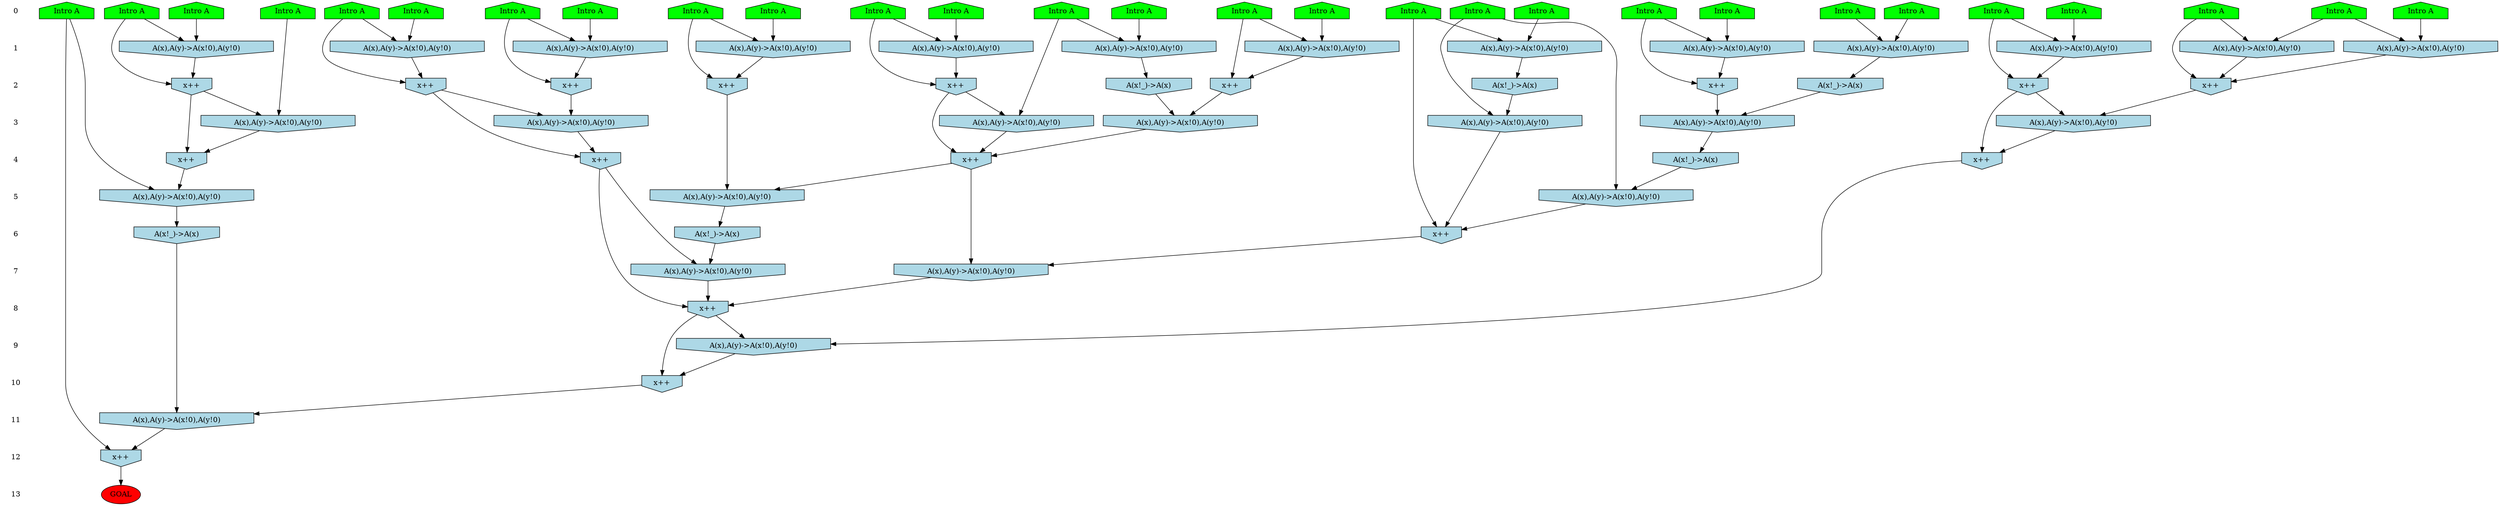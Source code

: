 /* Compression of 1 causal flows obtained in average at 2.570034E+00 t.u */
/* Compressed causal flows were: [784] */
digraph G{
 ranksep=.5 ; 
{ rank = same ; "0" [shape=plaintext] ; node_1 [label ="Intro A", shape=house, style=filled, fillcolor=green] ;
node_2 [label ="Intro A", shape=house, style=filled, fillcolor=green] ;
node_3 [label ="Intro A", shape=house, style=filled, fillcolor=green] ;
node_4 [label ="Intro A", shape=house, style=filled, fillcolor=green] ;
node_5 [label ="Intro A", shape=house, style=filled, fillcolor=green] ;
node_6 [label ="Intro A", shape=house, style=filled, fillcolor=green] ;
node_7 [label ="Intro A", shape=house, style=filled, fillcolor=green] ;
node_8 [label ="Intro A", shape=house, style=filled, fillcolor=green] ;
node_9 [label ="Intro A", shape=house, style=filled, fillcolor=green] ;
node_10 [label ="Intro A", shape=house, style=filled, fillcolor=green] ;
node_11 [label ="Intro A", shape=house, style=filled, fillcolor=green] ;
node_12 [label ="Intro A", shape=house, style=filled, fillcolor=green] ;
node_13 [label ="Intro A", shape=house, style=filled, fillcolor=green] ;
node_14 [label ="Intro A", shape=house, style=filled, fillcolor=green] ;
node_15 [label ="Intro A", shape=house, style=filled, fillcolor=green] ;
node_16 [label ="Intro A", shape=house, style=filled, fillcolor=green] ;
node_17 [label ="Intro A", shape=house, style=filled, fillcolor=green] ;
node_18 [label ="Intro A", shape=house, style=filled, fillcolor=green] ;
node_19 [label ="Intro A", shape=house, style=filled, fillcolor=green] ;
node_20 [label ="Intro A", shape=house, style=filled, fillcolor=green] ;
node_21 [label ="Intro A", shape=house, style=filled, fillcolor=green] ;
node_22 [label ="Intro A", shape=house, style=filled, fillcolor=green] ;
node_23 [label ="Intro A", shape=house, style=filled, fillcolor=green] ;
node_24 [label ="Intro A", shape=house, style=filled, fillcolor=green] ;
node_25 [label ="Intro A", shape=house, style=filled, fillcolor=green] ;
node_26 [label ="Intro A", shape=house, style=filled, fillcolor=green] ;
node_27 [label ="Intro A", shape=house, style=filled, fillcolor=green] ;
node_28 [label ="Intro A", shape=house, style=filled, fillcolor=green] ;
}
{ rank = same ; "1" [shape=plaintext] ; node_29 [label="A(x),A(y)->A(x!0),A(y!0)", shape=invhouse, style=filled, fillcolor = lightblue] ;
node_30 [label="A(x),A(y)->A(x!0),A(y!0)", shape=invhouse, style=filled, fillcolor = lightblue] ;
node_31 [label="A(x),A(y)->A(x!0),A(y!0)", shape=invhouse, style=filled, fillcolor = lightblue] ;
node_32 [label="A(x),A(y)->A(x!0),A(y!0)", shape=invhouse, style=filled, fillcolor = lightblue] ;
node_34 [label="A(x),A(y)->A(x!0),A(y!0)", shape=invhouse, style=filled, fillcolor = lightblue] ;
node_35 [label="A(x),A(y)->A(x!0),A(y!0)", shape=invhouse, style=filled, fillcolor = lightblue] ;
node_36 [label="A(x),A(y)->A(x!0),A(y!0)", shape=invhouse, style=filled, fillcolor = lightblue] ;
node_38 [label="A(x),A(y)->A(x!0),A(y!0)", shape=invhouse, style=filled, fillcolor = lightblue] ;
node_39 [label="A(x),A(y)->A(x!0),A(y!0)", shape=invhouse, style=filled, fillcolor = lightblue] ;
node_40 [label="A(x),A(y)->A(x!0),A(y!0)", shape=invhouse, style=filled, fillcolor = lightblue] ;
node_42 [label="A(x),A(y)->A(x!0),A(y!0)", shape=invhouse, style=filled, fillcolor = lightblue] ;
node_49 [label="A(x),A(y)->A(x!0),A(y!0)", shape=invhouse, style=filled, fillcolor = lightblue] ;
node_55 [label="A(x),A(y)->A(x!0),A(y!0)", shape=invhouse, style=filled, fillcolor = lightblue] ;
}
{ rank = same ; "2" [shape=plaintext] ; node_33 [label="x++", shape=invhouse, style=filled, fillcolor = lightblue] ;
node_41 [label="x++", shape=invhouse, style=filled, fillcolor = lightblue] ;
node_43 [label="x++", shape=invhouse, style=filled, fillcolor = lightblue] ;
node_44 [label="A(x!_)->A(x)", shape=invhouse, style=filled, fillcolor = lightblue] ;
node_45 [label="x++", shape=invhouse, style=filled, fillcolor = lightblue] ;
node_46 [label="x++", shape=invhouse, style=filled, fillcolor = lightblue] ;
node_47 [label="A(x!_)->A(x)", shape=invhouse, style=filled, fillcolor = lightblue] ;
node_48 [label="x++", shape=invhouse, style=filled, fillcolor = lightblue] ;
node_50 [label="x++", shape=invhouse, style=filled, fillcolor = lightblue] ;
node_52 [label="A(x!_)->A(x)", shape=invhouse, style=filled, fillcolor = lightblue] ;
node_56 [label="x++", shape=invhouse, style=filled, fillcolor = lightblue] ;
node_57 [label="x++", shape=invhouse, style=filled, fillcolor = lightblue] ;
}
{ rank = same ; "3" [shape=plaintext] ; node_37 [label="A(x),A(y)->A(x!0),A(y!0)", shape=invhouse, style=filled, fillcolor = lightblue] ;
node_51 [label="A(x),A(y)->A(x!0),A(y!0)", shape=invhouse, style=filled, fillcolor = lightblue] ;
node_53 [label="A(x),A(y)->A(x!0),A(y!0)", shape=invhouse, style=filled, fillcolor = lightblue] ;
node_58 [label="A(x),A(y)->A(x!0),A(y!0)", shape=invhouse, style=filled, fillcolor = lightblue] ;
node_59 [label="A(x),A(y)->A(x!0),A(y!0)", shape=invhouse, style=filled, fillcolor = lightblue] ;
node_61 [label="A(x),A(y)->A(x!0),A(y!0)", shape=invhouse, style=filled, fillcolor = lightblue] ;
node_64 [label="A(x),A(y)->A(x!0),A(y!0)", shape=invhouse, style=filled, fillcolor = lightblue] ;
}
{ rank = same ; "4" [shape=plaintext] ; node_54 [label="x++", shape=invhouse, style=filled, fillcolor = lightblue] ;
node_60 [label="x++", shape=invhouse, style=filled, fillcolor = lightblue] ;
node_63 [label="x++", shape=invhouse, style=filled, fillcolor = lightblue] ;
node_65 [label="A(x!_)->A(x)", shape=invhouse, style=filled, fillcolor = lightblue] ;
node_68 [label="x++", shape=invhouse, style=filled, fillcolor = lightblue] ;
}
{ rank = same ; "5" [shape=plaintext] ; node_62 [label="A(x),A(y)->A(x!0),A(y!0)", shape=invhouse, style=filled, fillcolor = lightblue] ;
node_66 [label="A(x),A(y)->A(x!0),A(y!0)", shape=invhouse, style=filled, fillcolor = lightblue] ;
node_72 [label="A(x),A(y)->A(x!0),A(y!0)", shape=invhouse, style=filled, fillcolor = lightblue] ;
}
{ rank = same ; "6" [shape=plaintext] ; node_67 [label="A(x!_)->A(x)", shape=invhouse, style=filled, fillcolor = lightblue] ;
node_70 [label="x++", shape=invhouse, style=filled, fillcolor = lightblue] ;
node_74 [label="A(x!_)->A(x)", shape=invhouse, style=filled, fillcolor = lightblue] ;
}
{ rank = same ; "7" [shape=plaintext] ; node_69 [label="A(x),A(y)->A(x!0),A(y!0)", shape=invhouse, style=filled, fillcolor = lightblue] ;
node_71 [label="A(x),A(y)->A(x!0),A(y!0)", shape=invhouse, style=filled, fillcolor = lightblue] ;
}
{ rank = same ; "8" [shape=plaintext] ; node_73 [label="x++", shape=invhouse, style=filled, fillcolor = lightblue] ;
}
{ rank = same ; "9" [shape=plaintext] ; node_75 [label="A(x),A(y)->A(x!0),A(y!0)", shape=invhouse, style=filled, fillcolor = lightblue] ;
}
{ rank = same ; "10" [shape=plaintext] ; node_76 [label="x++", shape=invhouse, style=filled, fillcolor = lightblue] ;
}
{ rank = same ; "11" [shape=plaintext] ; node_77 [label="A(x),A(y)->A(x!0),A(y!0)", shape=invhouse, style=filled, fillcolor = lightblue] ;
}
{ rank = same ; "12" [shape=plaintext] ; node_78 [label="x++", shape=invhouse, style=filled, fillcolor = lightblue] ;
}
{ rank = same ; "13" [shape=plaintext] ; node_79 [label ="GOAL", style=filled, fillcolor=red] ;
}
"0" -> "1" [style="invis"]; 
"1" -> "2" [style="invis"]; 
"2" -> "3" [style="invis"]; 
"3" -> "4" [style="invis"]; 
"4" -> "5" [style="invis"]; 
"5" -> "6" [style="invis"]; 
"6" -> "7" [style="invis"]; 
"7" -> "8" [style="invis"]; 
"8" -> "9" [style="invis"]; 
"9" -> "10" [style="invis"]; 
"10" -> "11" [style="invis"]; 
"11" -> "12" [style="invis"]; 
"12" -> "13" [style="invis"]; 
node_16 -> node_29
node_17 -> node_29
node_12 -> node_30
node_28 -> node_30
node_3 -> node_31
node_19 -> node_31
node_22 -> node_32
node_27 -> node_32
node_27 -> node_33
node_32 -> node_33
node_18 -> node_34
node_21 -> node_34
node_2 -> node_35
node_15 -> node_35
node_14 -> node_36
node_18 -> node_36
node_5 -> node_37
node_33 -> node_37
node_5 -> node_38
node_6 -> node_38
node_1 -> node_39
node_10 -> node_39
node_4 -> node_40
node_20 -> node_40
node_14 -> node_41
node_34 -> node_41
node_36 -> node_41
node_13 -> node_42
node_26 -> node_42
node_4 -> node_43
node_40 -> node_43
node_38 -> node_44
node_2 -> node_45
node_35 -> node_45
node_26 -> node_46
node_42 -> node_46
node_30 -> node_47
node_3 -> node_48
node_31 -> node_48
node_8 -> node_49
node_9 -> node_49
node_16 -> node_50
node_29 -> node_50
node_44 -> node_51
node_48 -> node_51
node_49 -> node_52
node_24 -> node_53
node_47 -> node_53
node_33 -> node_54
node_37 -> node_54
node_51 -> node_54
node_11 -> node_55
node_25 -> node_55
node_11 -> node_56
node_55 -> node_56
node_1 -> node_57
node_39 -> node_57
node_41 -> node_58
node_57 -> node_58
node_45 -> node_59
node_50 -> node_59
node_45 -> node_60
node_59 -> node_60
node_43 -> node_61
node_52 -> node_61
node_54 -> node_62
node_56 -> node_62
node_57 -> node_63
node_58 -> node_63
node_23 -> node_64
node_46 -> node_64
node_61 -> node_65
node_24 -> node_66
node_65 -> node_66
node_62 -> node_67
node_46 -> node_68
node_64 -> node_68
node_60 -> node_69
node_67 -> node_69
node_12 -> node_70
node_53 -> node_70
node_66 -> node_70
node_54 -> node_71
node_70 -> node_71
node_7 -> node_72
node_68 -> node_72
node_60 -> node_73
node_69 -> node_73
node_71 -> node_73
node_72 -> node_74
node_63 -> node_75
node_73 -> node_75
node_73 -> node_76
node_75 -> node_76
node_74 -> node_77
node_76 -> node_77
node_7 -> node_78
node_77 -> node_78
node_78 -> node_79
}
/*
 Dot generation time: 0.000270
*/